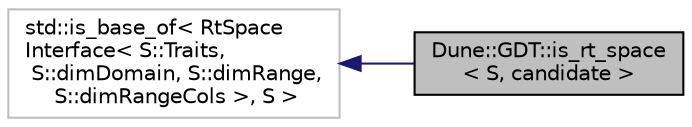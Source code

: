 digraph "Dune::GDT::is_rt_space&lt; S, candidate &gt;"
{
  edge [fontname="Helvetica",fontsize="10",labelfontname="Helvetica",labelfontsize="10"];
  node [fontname="Helvetica",fontsize="10",shape=record];
  rankdir="LR";
  Node1 [label="Dune::GDT::is_rt_space\l\< S, candidate \>",height=0.2,width=0.4,color="black", fillcolor="grey75", style="filled", fontcolor="black"];
  Node2 -> Node1 [dir="back",color="midnightblue",fontsize="10",style="solid",fontname="Helvetica"];
  Node2 [label="std::is_base_of\< RtSpace\lInterface\< S::Traits,\l S::dimDomain, S::dimRange,\l S::dimRangeCols \>, S \>",height=0.2,width=0.4,color="grey75", fillcolor="white", style="filled"];
}
